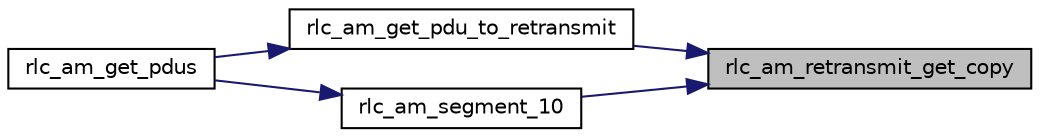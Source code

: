 digraph "rlc_am_retransmit_get_copy"
{
 // LATEX_PDF_SIZE
  edge [fontname="Helvetica",fontsize="10",labelfontname="Helvetica",labelfontsize="10"];
  node [fontname="Helvetica",fontsize="10",shape=record];
  rankdir="RL";
  Node1 [label="rlc_am_retransmit_get_copy",height=0.2,width=0.4,color="black", fillcolor="grey75", style="filled", fontcolor="black",tooltip="The RLC AM PDU which have the sequence number snP is marked ACKed."];
  Node1 -> Node2 [dir="back",color="midnightblue",fontsize="10",style="solid",fontname="Helvetica"];
  Node2 [label="rlc_am_get_pdu_to_retransmit",height=0.2,width=0.4,color="black", fillcolor="white", style="filled",URL="$group__em.html#ga4d2f06e2b8545f03ff670c237e16c05c",tooltip="Find a PDU or PDU segment to retransmit."];
  Node2 -> Node3 [dir="back",color="midnightblue",fontsize="10",style="solid",fontname="Helvetica"];
  Node3 [label="rlc_am_get_pdus",height=0.2,width=0.4,color="black", fillcolor="white", style="filled",URL="$group__em.html#ga86ab9160ac9a96fa6704c2ce83cfb343",tooltip=" "];
  Node1 -> Node4 [dir="back",color="midnightblue",fontsize="10",style="solid",fontname="Helvetica"];
  Node4 [label="rlc_am_segment_10",height=0.2,width=0.4,color="black", fillcolor="white", style="filled",URL="$group__em.html#ga65615705e03e2dee6c29f981de730b4a",tooltip="Segment a PDU with 10 bits sequence number, based on segmentation information given by MAC (size to t..."];
  Node4 -> Node3 [dir="back",color="midnightblue",fontsize="10",style="solid",fontname="Helvetica"];
}
